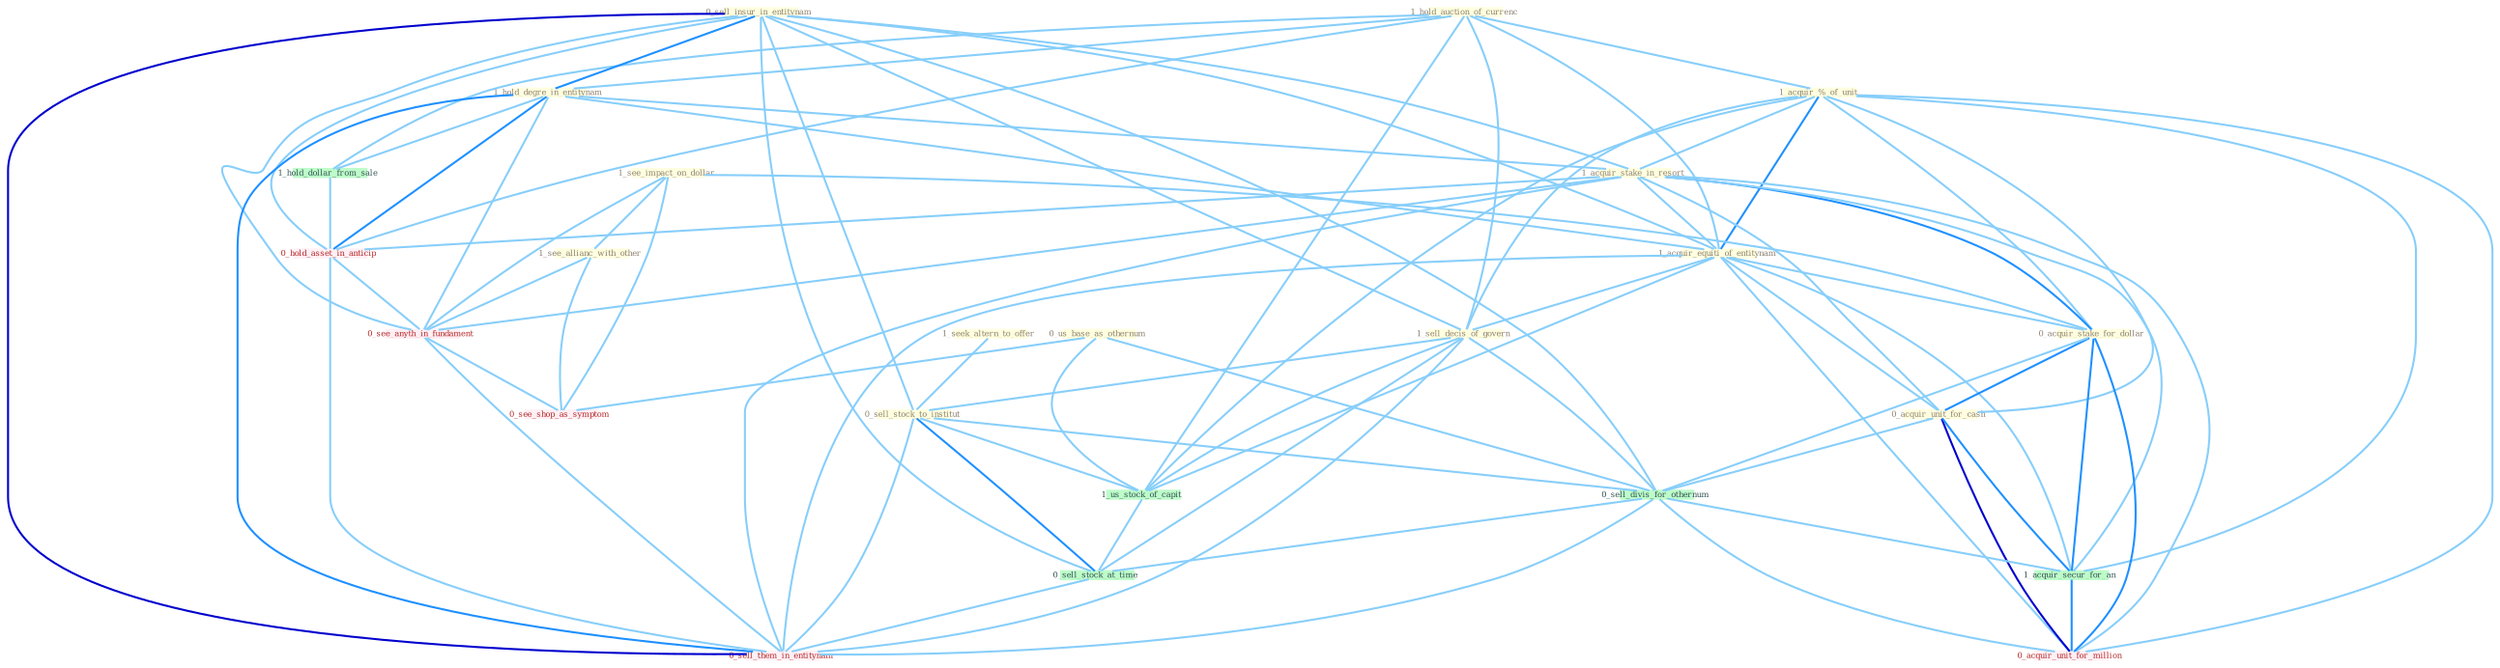 Graph G{ 
    node
    [shape=polygon,style=filled,width=.5,height=.06,color="#BDFCC9",fixedsize=true,fontsize=4,
    fontcolor="#2f4f4f"];
    {node
    [color="#ffffe0", fontcolor="#8b7d6b"] "1_seek_altern_to_offer " "1_hold_auction_of_currenc " "0_sell_insur_in_entitynam " "1_acquir_%_of_unit " "1_hold_degre_in_entitynam " "1_acquir_stake_in_resort " "0_us_base_as_othernum " "1_acquir_equiti_of_entitynam " "1_see_impact_on_dollar " "1_sell_decis_of_govern " "1_see_allianc_with_other " "0_sell_stock_to_institut " "0_acquir_stake_for_dollar " "0_acquir_unit_for_cash "}
{node [color="#fff0f5", fontcolor="#b22222"] "0_hold_asset_in_anticip " "0_see_anyth_in_fundament " "0_acquir_unit_for_million " "0_see_shop_as_symptom " "0_sell_them_in_entitynam "}
edge [color="#B0E2FF"];

	"1_seek_altern_to_offer " -- "0_sell_stock_to_institut " [w="1", color="#87cefa" ];
	"1_hold_auction_of_currenc " -- "1_acquir_%_of_unit " [w="1", color="#87cefa" ];
	"1_hold_auction_of_currenc " -- "1_hold_degre_in_entitynam " [w="1", color="#87cefa" ];
	"1_hold_auction_of_currenc " -- "1_acquir_equiti_of_entitynam " [w="1", color="#87cefa" ];
	"1_hold_auction_of_currenc " -- "1_sell_decis_of_govern " [w="1", color="#87cefa" ];
	"1_hold_auction_of_currenc " -- "1_us_stock_of_capit " [w="1", color="#87cefa" ];
	"1_hold_auction_of_currenc " -- "1_hold_dollar_from_sale " [w="1", color="#87cefa" ];
	"1_hold_auction_of_currenc " -- "0_hold_asset_in_anticip " [w="1", color="#87cefa" ];
	"0_sell_insur_in_entitynam " -- "1_hold_degre_in_entitynam " [w="2", color="#1e90ff" , len=0.8];
	"0_sell_insur_in_entitynam " -- "1_acquir_stake_in_resort " [w="1", color="#87cefa" ];
	"0_sell_insur_in_entitynam " -- "1_acquir_equiti_of_entitynam " [w="1", color="#87cefa" ];
	"0_sell_insur_in_entitynam " -- "1_sell_decis_of_govern " [w="1", color="#87cefa" ];
	"0_sell_insur_in_entitynam " -- "0_sell_stock_to_institut " [w="1", color="#87cefa" ];
	"0_sell_insur_in_entitynam " -- "0_sell_divis_for_othernum " [w="1", color="#87cefa" ];
	"0_sell_insur_in_entitynam " -- "0_hold_asset_in_anticip " [w="1", color="#87cefa" ];
	"0_sell_insur_in_entitynam " -- "0_sell_stock_at_time " [w="1", color="#87cefa" ];
	"0_sell_insur_in_entitynam " -- "0_see_anyth_in_fundament " [w="1", color="#87cefa" ];
	"0_sell_insur_in_entitynam " -- "0_sell_them_in_entitynam " [w="3", color="#0000cd" , len=0.6];
	"1_acquir_%_of_unit " -- "1_acquir_stake_in_resort " [w="1", color="#87cefa" ];
	"1_acquir_%_of_unit " -- "1_acquir_equiti_of_entitynam " [w="2", color="#1e90ff" , len=0.8];
	"1_acquir_%_of_unit " -- "1_sell_decis_of_govern " [w="1", color="#87cefa" ];
	"1_acquir_%_of_unit " -- "0_acquir_stake_for_dollar " [w="1", color="#87cefa" ];
	"1_acquir_%_of_unit " -- "0_acquir_unit_for_cash " [w="1", color="#87cefa" ];
	"1_acquir_%_of_unit " -- "1_acquir_secur_for_an " [w="1", color="#87cefa" ];
	"1_acquir_%_of_unit " -- "1_us_stock_of_capit " [w="1", color="#87cefa" ];
	"1_acquir_%_of_unit " -- "0_acquir_unit_for_million " [w="1", color="#87cefa" ];
	"1_hold_degre_in_entitynam " -- "1_acquir_stake_in_resort " [w="1", color="#87cefa" ];
	"1_hold_degre_in_entitynam " -- "1_acquir_equiti_of_entitynam " [w="1", color="#87cefa" ];
	"1_hold_degre_in_entitynam " -- "1_hold_dollar_from_sale " [w="1", color="#87cefa" ];
	"1_hold_degre_in_entitynam " -- "0_hold_asset_in_anticip " [w="2", color="#1e90ff" , len=0.8];
	"1_hold_degre_in_entitynam " -- "0_see_anyth_in_fundament " [w="1", color="#87cefa" ];
	"1_hold_degre_in_entitynam " -- "0_sell_them_in_entitynam " [w="2", color="#1e90ff" , len=0.8];
	"1_acquir_stake_in_resort " -- "1_acquir_equiti_of_entitynam " [w="1", color="#87cefa" ];
	"1_acquir_stake_in_resort " -- "0_acquir_stake_for_dollar " [w="2", color="#1e90ff" , len=0.8];
	"1_acquir_stake_in_resort " -- "0_acquir_unit_for_cash " [w="1", color="#87cefa" ];
	"1_acquir_stake_in_resort " -- "1_acquir_secur_for_an " [w="1", color="#87cefa" ];
	"1_acquir_stake_in_resort " -- "0_hold_asset_in_anticip " [w="1", color="#87cefa" ];
	"1_acquir_stake_in_resort " -- "0_see_anyth_in_fundament " [w="1", color="#87cefa" ];
	"1_acquir_stake_in_resort " -- "0_acquir_unit_for_million " [w="1", color="#87cefa" ];
	"1_acquir_stake_in_resort " -- "0_sell_them_in_entitynam " [w="1", color="#87cefa" ];
	"0_us_base_as_othernum " -- "0_sell_divis_for_othernum " [w="1", color="#87cefa" ];
	"0_us_base_as_othernum " -- "1_us_stock_of_capit " [w="1", color="#87cefa" ];
	"0_us_base_as_othernum " -- "0_see_shop_as_symptom " [w="1", color="#87cefa" ];
	"1_acquir_equiti_of_entitynam " -- "1_sell_decis_of_govern " [w="1", color="#87cefa" ];
	"1_acquir_equiti_of_entitynam " -- "0_acquir_stake_for_dollar " [w="1", color="#87cefa" ];
	"1_acquir_equiti_of_entitynam " -- "0_acquir_unit_for_cash " [w="1", color="#87cefa" ];
	"1_acquir_equiti_of_entitynam " -- "1_acquir_secur_for_an " [w="1", color="#87cefa" ];
	"1_acquir_equiti_of_entitynam " -- "1_us_stock_of_capit " [w="1", color="#87cefa" ];
	"1_acquir_equiti_of_entitynam " -- "0_acquir_unit_for_million " [w="1", color="#87cefa" ];
	"1_acquir_equiti_of_entitynam " -- "0_sell_them_in_entitynam " [w="1", color="#87cefa" ];
	"1_see_impact_on_dollar " -- "1_see_allianc_with_other " [w="1", color="#87cefa" ];
	"1_see_impact_on_dollar " -- "0_acquir_stake_for_dollar " [w="1", color="#87cefa" ];
	"1_see_impact_on_dollar " -- "0_see_anyth_in_fundament " [w="1", color="#87cefa" ];
	"1_see_impact_on_dollar " -- "0_see_shop_as_symptom " [w="1", color="#87cefa" ];
	"1_sell_decis_of_govern " -- "0_sell_stock_to_institut " [w="1", color="#87cefa" ];
	"1_sell_decis_of_govern " -- "0_sell_divis_for_othernum " [w="1", color="#87cefa" ];
	"1_sell_decis_of_govern " -- "1_us_stock_of_capit " [w="1", color="#87cefa" ];
	"1_sell_decis_of_govern " -- "0_sell_stock_at_time " [w="1", color="#87cefa" ];
	"1_sell_decis_of_govern " -- "0_sell_them_in_entitynam " [w="1", color="#87cefa" ];
	"1_see_allianc_with_other " -- "0_see_anyth_in_fundament " [w="1", color="#87cefa" ];
	"1_see_allianc_with_other " -- "0_see_shop_as_symptom " [w="1", color="#87cefa" ];
	"0_sell_stock_to_institut " -- "0_sell_divis_for_othernum " [w="1", color="#87cefa" ];
	"0_sell_stock_to_institut " -- "1_us_stock_of_capit " [w="1", color="#87cefa" ];
	"0_sell_stock_to_institut " -- "0_sell_stock_at_time " [w="2", color="#1e90ff" , len=0.8];
	"0_sell_stock_to_institut " -- "0_sell_them_in_entitynam " [w="1", color="#87cefa" ];
	"0_acquir_stake_for_dollar " -- "0_acquir_unit_for_cash " [w="2", color="#1e90ff" , len=0.8];
	"0_acquir_stake_for_dollar " -- "0_sell_divis_for_othernum " [w="1", color="#87cefa" ];
	"0_acquir_stake_for_dollar " -- "1_acquir_secur_for_an " [w="2", color="#1e90ff" , len=0.8];
	"0_acquir_stake_for_dollar " -- "0_acquir_unit_for_million " [w="2", color="#1e90ff" , len=0.8];
	"0_acquir_unit_for_cash " -- "0_sell_divis_for_othernum " [w="1", color="#87cefa" ];
	"0_acquir_unit_for_cash " -- "1_acquir_secur_for_an " [w="2", color="#1e90ff" , len=0.8];
	"0_acquir_unit_for_cash " -- "0_acquir_unit_for_million " [w="3", color="#0000cd" , len=0.6];
	"0_sell_divis_for_othernum " -- "1_acquir_secur_for_an " [w="1", color="#87cefa" ];
	"0_sell_divis_for_othernum " -- "0_sell_stock_at_time " [w="1", color="#87cefa" ];
	"0_sell_divis_for_othernum " -- "0_acquir_unit_for_million " [w="1", color="#87cefa" ];
	"0_sell_divis_for_othernum " -- "0_sell_them_in_entitynam " [w="1", color="#87cefa" ];
	"1_acquir_secur_for_an " -- "0_acquir_unit_for_million " [w="2", color="#1e90ff" , len=0.8];
	"1_us_stock_of_capit " -- "0_sell_stock_at_time " [w="1", color="#87cefa" ];
	"1_hold_dollar_from_sale " -- "0_hold_asset_in_anticip " [w="1", color="#87cefa" ];
	"0_hold_asset_in_anticip " -- "0_see_anyth_in_fundament " [w="1", color="#87cefa" ];
	"0_hold_asset_in_anticip " -- "0_sell_them_in_entitynam " [w="1", color="#87cefa" ];
	"0_sell_stock_at_time " -- "0_sell_them_in_entitynam " [w="1", color="#87cefa" ];
	"0_see_anyth_in_fundament " -- "0_see_shop_as_symptom " [w="1", color="#87cefa" ];
	"0_see_anyth_in_fundament " -- "0_sell_them_in_entitynam " [w="1", color="#87cefa" ];
}